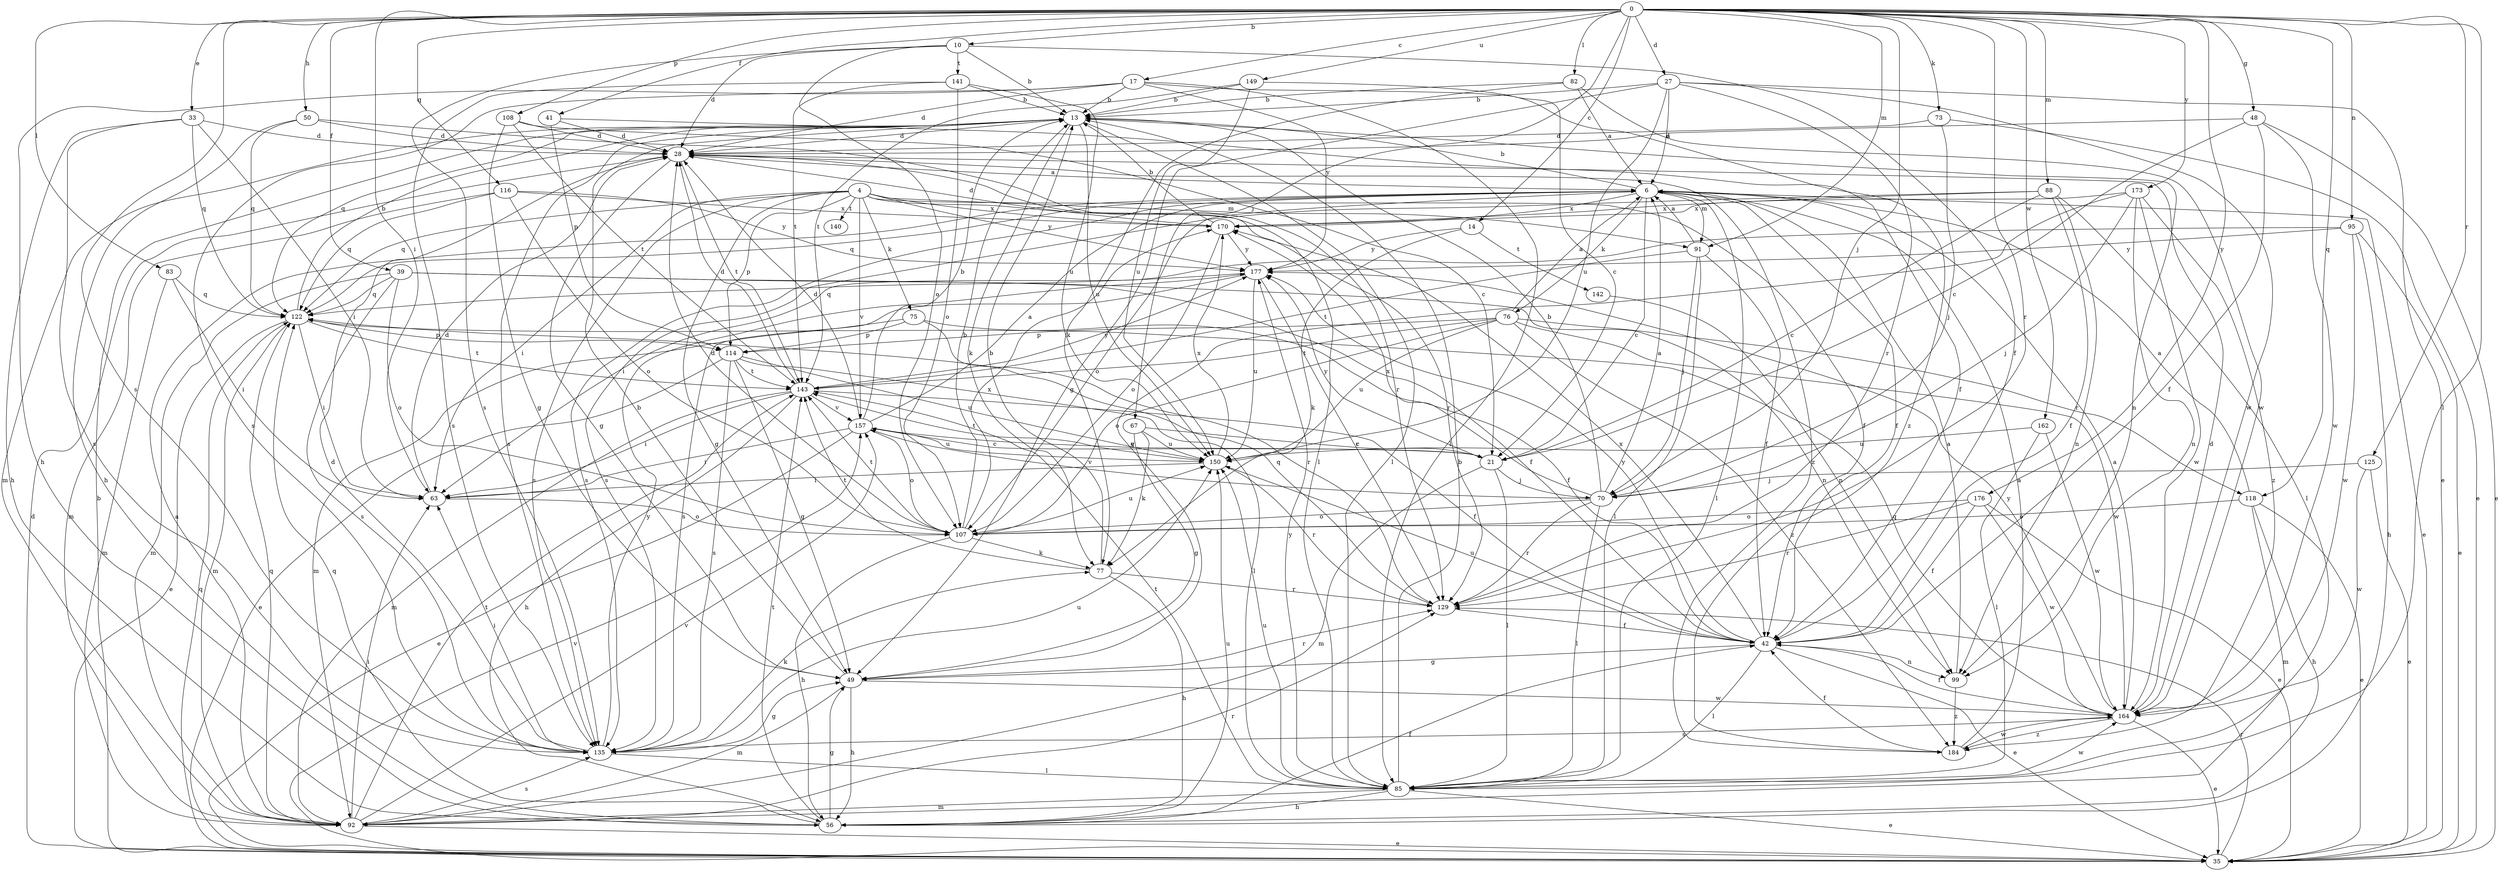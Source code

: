 strict digraph  {
0;
4;
6;
10;
13;
14;
17;
21;
27;
28;
33;
35;
39;
41;
42;
48;
49;
50;
56;
63;
67;
70;
73;
75;
76;
77;
82;
83;
85;
88;
91;
92;
95;
99;
107;
108;
114;
116;
118;
122;
125;
129;
135;
140;
141;
142;
143;
149;
150;
157;
162;
164;
170;
173;
176;
177;
184;
0 -> 10  [label=b];
0 -> 14  [label=c];
0 -> 17  [label=c];
0 -> 27  [label=d];
0 -> 33  [label=e];
0 -> 39  [label=f];
0 -> 41  [label=f];
0 -> 48  [label=g];
0 -> 50  [label=h];
0 -> 63  [label=i];
0 -> 67  [label=j];
0 -> 70  [label=j];
0 -> 73  [label=k];
0 -> 82  [label=l];
0 -> 83  [label=l];
0 -> 85  [label=l];
0 -> 88  [label=m];
0 -> 91  [label=m];
0 -> 95  [label=n];
0 -> 108  [label=p];
0 -> 116  [label=q];
0 -> 118  [label=q];
0 -> 125  [label=r];
0 -> 129  [label=r];
0 -> 135  [label=s];
0 -> 149  [label=u];
0 -> 162  [label=w];
0 -> 173  [label=y];
0 -> 176  [label=y];
4 -> 42  [label=f];
4 -> 49  [label=g];
4 -> 63  [label=i];
4 -> 75  [label=k];
4 -> 91  [label=m];
4 -> 114  [label=p];
4 -> 122  [label=q];
4 -> 129  [label=r];
4 -> 135  [label=s];
4 -> 140  [label=t];
4 -> 157  [label=v];
4 -> 170  [label=x];
4 -> 177  [label=y];
6 -> 13  [label=b];
6 -> 21  [label=c];
6 -> 35  [label=e];
6 -> 42  [label=f];
6 -> 76  [label=k];
6 -> 85  [label=l];
6 -> 91  [label=m];
6 -> 107  [label=o];
6 -> 122  [label=q];
6 -> 135  [label=s];
6 -> 170  [label=x];
10 -> 13  [label=b];
10 -> 28  [label=d];
10 -> 42  [label=f];
10 -> 107  [label=o];
10 -> 135  [label=s];
10 -> 141  [label=t];
13 -> 28  [label=d];
13 -> 77  [label=k];
13 -> 85  [label=l];
13 -> 92  [label=m];
13 -> 99  [label=n];
13 -> 122  [label=q];
13 -> 135  [label=s];
13 -> 150  [label=u];
14 -> 77  [label=k];
14 -> 142  [label=t];
14 -> 177  [label=y];
17 -> 13  [label=b];
17 -> 28  [label=d];
17 -> 56  [label=h];
17 -> 85  [label=l];
17 -> 135  [label=s];
17 -> 177  [label=y];
17 -> 184  [label=z];
21 -> 70  [label=j];
21 -> 85  [label=l];
21 -> 92  [label=m];
21 -> 157  [label=v];
21 -> 177  [label=y];
27 -> 6  [label=a];
27 -> 13  [label=b];
27 -> 35  [label=e];
27 -> 49  [label=g];
27 -> 129  [label=r];
27 -> 150  [label=u];
27 -> 164  [label=w];
28 -> 6  [label=a];
28 -> 49  [label=g];
28 -> 129  [label=r];
28 -> 143  [label=t];
28 -> 184  [label=z];
33 -> 28  [label=d];
33 -> 56  [label=h];
33 -> 63  [label=i];
33 -> 122  [label=q];
33 -> 135  [label=s];
35 -> 13  [label=b];
35 -> 28  [label=d];
35 -> 122  [label=q];
35 -> 129  [label=r];
35 -> 157  [label=v];
39 -> 42  [label=f];
39 -> 92  [label=m];
39 -> 99  [label=n];
39 -> 107  [label=o];
39 -> 122  [label=q];
39 -> 135  [label=s];
41 -> 28  [label=d];
41 -> 42  [label=f];
41 -> 114  [label=p];
42 -> 35  [label=e];
42 -> 49  [label=g];
42 -> 85  [label=l];
42 -> 99  [label=n];
42 -> 150  [label=u];
42 -> 170  [label=x];
42 -> 177  [label=y];
48 -> 21  [label=c];
48 -> 28  [label=d];
48 -> 35  [label=e];
48 -> 42  [label=f];
48 -> 164  [label=w];
49 -> 13  [label=b];
49 -> 56  [label=h];
49 -> 92  [label=m];
49 -> 129  [label=r];
49 -> 164  [label=w];
50 -> 28  [label=d];
50 -> 56  [label=h];
50 -> 85  [label=l];
50 -> 122  [label=q];
56 -> 42  [label=f];
56 -> 49  [label=g];
56 -> 122  [label=q];
56 -> 143  [label=t];
56 -> 150  [label=u];
63 -> 28  [label=d];
63 -> 107  [label=o];
67 -> 21  [label=c];
67 -> 49  [label=g];
67 -> 77  [label=k];
67 -> 150  [label=u];
70 -> 6  [label=a];
70 -> 13  [label=b];
70 -> 85  [label=l];
70 -> 107  [label=o];
70 -> 129  [label=r];
70 -> 157  [label=v];
70 -> 170  [label=x];
73 -> 28  [label=d];
73 -> 35  [label=e];
73 -> 70  [label=j];
75 -> 42  [label=f];
75 -> 92  [label=m];
75 -> 114  [label=p];
75 -> 129  [label=r];
76 -> 6  [label=a];
76 -> 107  [label=o];
76 -> 114  [label=p];
76 -> 143  [label=t];
76 -> 150  [label=u];
76 -> 164  [label=w];
76 -> 184  [label=z];
76 -> 118  [label=r];
77 -> 13  [label=b];
77 -> 56  [label=h];
77 -> 129  [label=r];
77 -> 143  [label=t];
82 -> 6  [label=a];
82 -> 13  [label=b];
82 -> 77  [label=k];
82 -> 164  [label=w];
83 -> 63  [label=i];
83 -> 92  [label=m];
83 -> 122  [label=q];
85 -> 13  [label=b];
85 -> 35  [label=e];
85 -> 56  [label=h];
85 -> 92  [label=m];
85 -> 143  [label=t];
85 -> 150  [label=u];
85 -> 164  [label=w];
85 -> 177  [label=y];
88 -> 21  [label=c];
88 -> 42  [label=f];
88 -> 85  [label=l];
88 -> 99  [label=n];
88 -> 135  [label=s];
88 -> 170  [label=x];
91 -> 6  [label=a];
91 -> 42  [label=f];
91 -> 70  [label=j];
91 -> 85  [label=l];
91 -> 143  [label=t];
92 -> 6  [label=a];
92 -> 35  [label=e];
92 -> 63  [label=i];
92 -> 122  [label=q];
92 -> 129  [label=r];
92 -> 135  [label=s];
92 -> 143  [label=t];
92 -> 157  [label=v];
95 -> 35  [label=e];
95 -> 56  [label=h];
95 -> 63  [label=i];
95 -> 164  [label=w];
95 -> 177  [label=y];
99 -> 6  [label=a];
99 -> 184  [label=z];
107 -> 13  [label=b];
107 -> 28  [label=d];
107 -> 56  [label=h];
107 -> 77  [label=k];
107 -> 143  [label=t];
107 -> 150  [label=u];
107 -> 170  [label=x];
108 -> 21  [label=c];
108 -> 28  [label=d];
108 -> 49  [label=g];
108 -> 143  [label=t];
114 -> 35  [label=e];
114 -> 49  [label=g];
114 -> 85  [label=l];
114 -> 135  [label=s];
114 -> 143  [label=t];
114 -> 150  [label=u];
116 -> 92  [label=m];
116 -> 107  [label=o];
116 -> 122  [label=q];
116 -> 170  [label=x];
116 -> 177  [label=y];
118 -> 6  [label=a];
118 -> 35  [label=e];
118 -> 56  [label=h];
118 -> 92  [label=m];
118 -> 107  [label=o];
122 -> 13  [label=b];
122 -> 35  [label=e];
122 -> 63  [label=i];
122 -> 92  [label=m];
122 -> 114  [label=p];
122 -> 143  [label=t];
125 -> 35  [label=e];
125 -> 70  [label=j];
125 -> 164  [label=w];
129 -> 42  [label=f];
129 -> 122  [label=q];
135 -> 28  [label=d];
135 -> 49  [label=g];
135 -> 63  [label=i];
135 -> 77  [label=k];
135 -> 85  [label=l];
135 -> 150  [label=u];
135 -> 177  [label=y];
141 -> 13  [label=b];
141 -> 107  [label=o];
141 -> 135  [label=s];
141 -> 143  [label=t];
141 -> 150  [label=u];
142 -> 99  [label=n];
143 -> 28  [label=d];
143 -> 42  [label=f];
143 -> 56  [label=h];
143 -> 63  [label=i];
143 -> 92  [label=m];
143 -> 157  [label=v];
143 -> 177  [label=y];
149 -> 13  [label=b];
149 -> 21  [label=c];
149 -> 143  [label=t];
149 -> 150  [label=u];
150 -> 63  [label=i];
150 -> 129  [label=r];
150 -> 143  [label=t];
150 -> 170  [label=x];
157 -> 6  [label=a];
157 -> 13  [label=b];
157 -> 21  [label=c];
157 -> 28  [label=d];
157 -> 35  [label=e];
157 -> 63  [label=i];
157 -> 107  [label=o];
157 -> 150  [label=u];
162 -> 85  [label=l];
162 -> 150  [label=u];
162 -> 164  [label=w];
164 -> 6  [label=a];
164 -> 28  [label=d];
164 -> 35  [label=e];
164 -> 42  [label=f];
164 -> 122  [label=q];
164 -> 135  [label=s];
164 -> 177  [label=y];
164 -> 184  [label=z];
170 -> 13  [label=b];
170 -> 28  [label=d];
170 -> 107  [label=o];
170 -> 177  [label=y];
173 -> 49  [label=g];
173 -> 70  [label=j];
173 -> 99  [label=n];
173 -> 164  [label=w];
173 -> 170  [label=x];
173 -> 184  [label=z];
176 -> 35  [label=e];
176 -> 42  [label=f];
176 -> 107  [label=o];
176 -> 129  [label=r];
176 -> 164  [label=w];
177 -> 122  [label=q];
177 -> 129  [label=r];
177 -> 135  [label=s];
177 -> 150  [label=u];
184 -> 6  [label=a];
184 -> 42  [label=f];
184 -> 164  [label=w];
}
